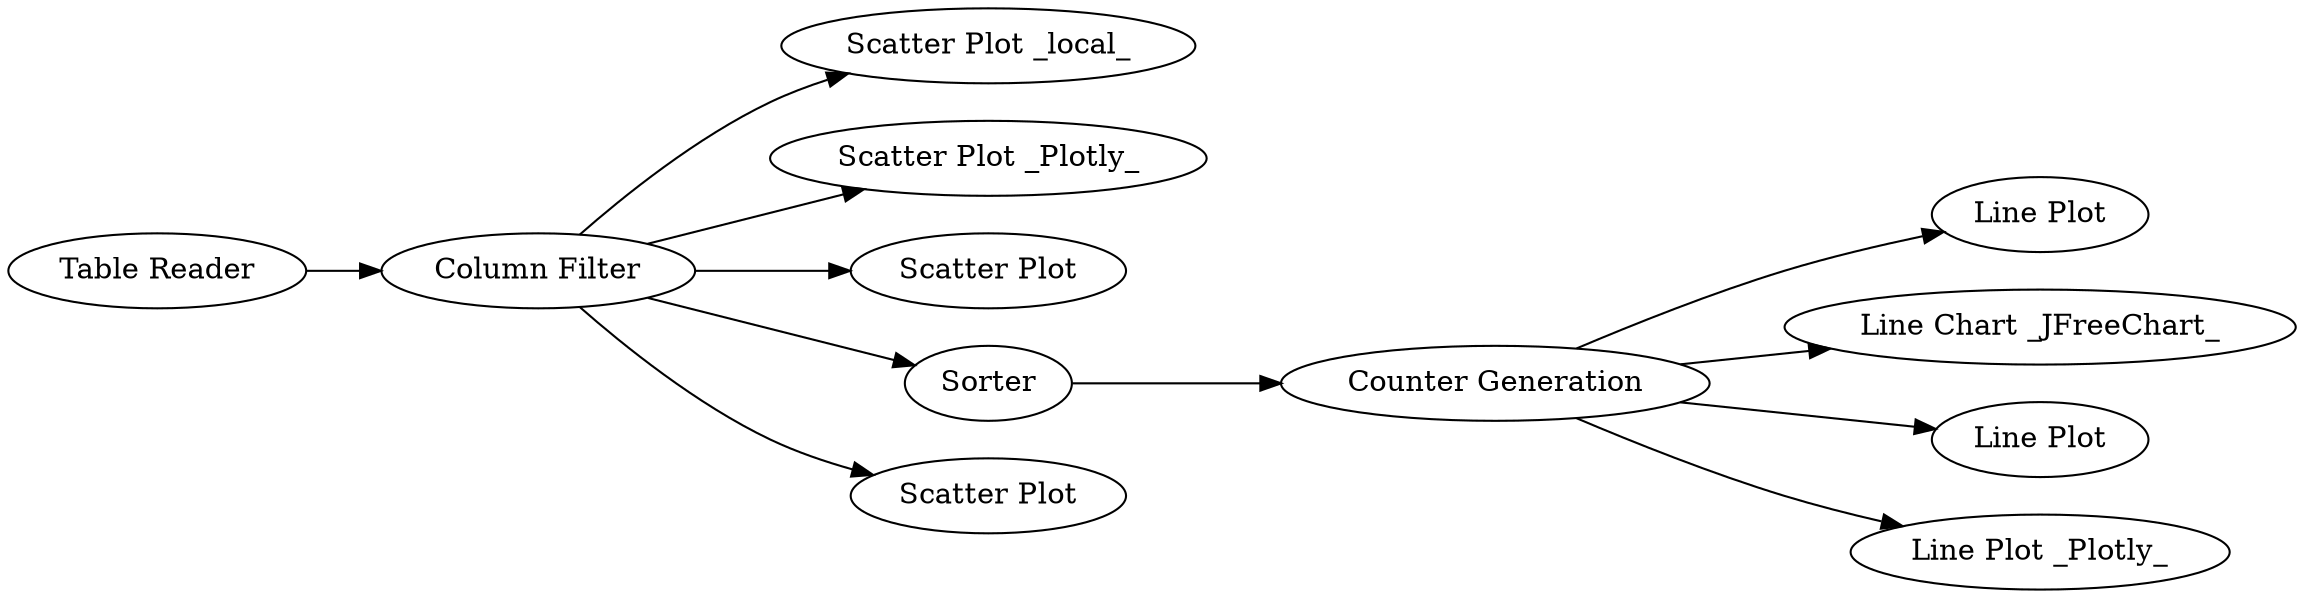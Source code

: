 digraph {
	"4754284539926659713_91" [label="Scatter Plot _local_"]
	"4754284539926659713_92" [label="Scatter Plot _Plotly_"]
	"4754284539926659713_10" [label="Scatter Plot"]
	"4754284539926659713_98" [label=Sorter]
	"4754284539926659713_90" [label="Table Reader"]
	"4754284539926659713_94" [label="Line Plot"]
	"4754284539926659713_93" [label="Scatter Plot"]
	"4754284539926659713_97" [label="Line Chart _JFreeChart_"]
	"4754284539926659713_96" [label="Line Plot"]
	"4754284539926659713_99" [label="Counter Generation"]
	"4754284539926659713_77" [label="Column Filter"]
	"4754284539926659713_95" [label="Line Plot _Plotly_"]
	"4754284539926659713_77" -> "4754284539926659713_10"
	"4754284539926659713_77" -> "4754284539926659713_91"
	"4754284539926659713_77" -> "4754284539926659713_98"
	"4754284539926659713_98" -> "4754284539926659713_99"
	"4754284539926659713_99" -> "4754284539926659713_97"
	"4754284539926659713_77" -> "4754284539926659713_92"
	"4754284539926659713_99" -> "4754284539926659713_95"
	"4754284539926659713_99" -> "4754284539926659713_94"
	"4754284539926659713_90" -> "4754284539926659713_77"
	"4754284539926659713_99" -> "4754284539926659713_96"
	"4754284539926659713_77" -> "4754284539926659713_93"
	rankdir=LR
}
